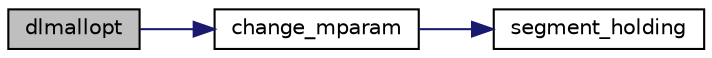 digraph "dlmallopt"
{
  edge [fontname="Helvetica",fontsize="10",labelfontname="Helvetica",labelfontsize="10"];
  node [fontname="Helvetica",fontsize="10",shape=record];
  rankdir="LR";
  Node1 [label="dlmallopt",height=0.2,width=0.4,color="black", fillcolor="grey75", style="filled", fontcolor="black"];
  Node1 -> Node2 [color="midnightblue",fontsize="10",style="solid",fontname="Helvetica"];
  Node2 [label="change_mparam",height=0.2,width=0.4,color="black", fillcolor="white", style="filled",URL="$dl__malloc_8c.html#a99e26c45fc3b7bd05c627138d0d103fc"];
  Node2 -> Node3 [color="midnightblue",fontsize="10",style="solid",fontname="Helvetica"];
  Node3 [label="segment_holding",height=0.2,width=0.4,color="black", fillcolor="white", style="filled",URL="$dl__malloc_8c.html#adc1656892fa59cbd2e3b60a2608dfefc"];
}
